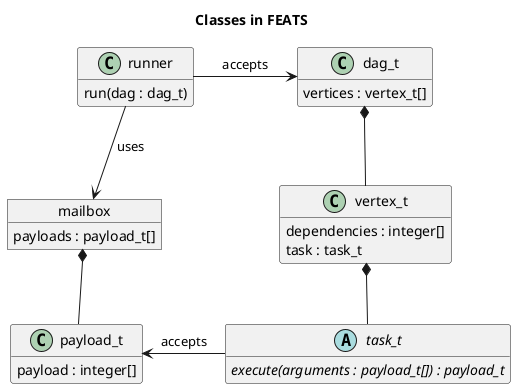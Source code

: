 @startuml
Title "Classes in FEATS"

hide empty members

class dag_t{
  vertices : vertex_t[]
}

class vertex_t{
  dependencies : integer[]
  task : task_t
}

dag_t *-down- vertex_t

abstract class task_t{
  {abstract} execute(arguments : payload_t[]) : payload_t
}

vertex_t *-down- task_t
task_t -left-> payload_t : accepts

class payload_t{
  payload : integer[]
}

object mailbox{
  payloads : payload_t[]
}

mailbox *-down- payload_t

class runner{
  run(dag : dag_t)
}

runner -down-> mailbox : uses
runner -right-> dag_t : accepts

@enduml
